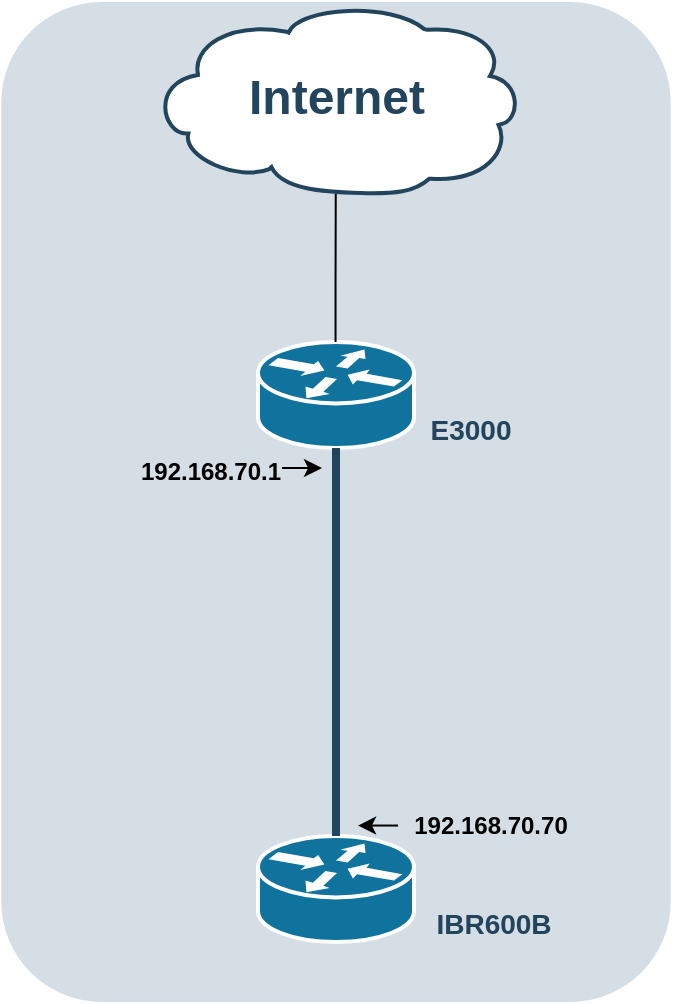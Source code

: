 <mxfile version="17.1.2" type="github">
  <diagram id="6a731a19-8d31-9384-78a2-239565b7b9f0" name="Page-1">
    <mxGraphModel dx="1375" dy="1917" grid="1" gridSize="10" guides="1" tooltips="1" connect="1" arrows="1" fold="1" page="1" pageScale="1" pageWidth="827" pageHeight="1169" background="none" math="0" shadow="0">
      <root>
        <mxCell id="0" />
        <mxCell id="1" parent="0" />
        <mxCell id="2086" value="" style="rounded=1;whiteSpace=wrap;html=1;strokeColor=none;fillColor=#BAC8D3;fontSize=24;fontColor=#23445D;align=center;opacity=60;" parent="1" vertex="1">
          <mxGeometry x="215.62" width="334.75" height="500" as="geometry" />
        </mxCell>
        <mxCell id="2087" value="&lt;font color=&quot;#23445d&quot;&gt;E3000&lt;/font&gt;" style="rounded=1;whiteSpace=wrap;html=1;strokeColor=none;fillColor=none;fontSize=14;fontColor=#742B21;align=center;fontStyle=1" parent="1" vertex="1">
          <mxGeometry x="414" y="204" width="73" height="19" as="geometry" />
        </mxCell>
        <mxCell id="2132" value="" style="shape=mxgraph.cisco.routers.router;html=1;dashed=0;fillColor=#10739E;strokeColor=#ffffff;strokeWidth=2;verticalLabelPosition=bottom;verticalAlign=top;fontFamily=Helvetica;fontSize=36;fontColor=#FFB366" parent="1" vertex="1">
          <mxGeometry x="344" y="170" width="78" height="53" as="geometry" />
        </mxCell>
        <mxCell id="2134" value="" style="shape=mxgraph.cisco.routers.router;html=1;dashed=0;fillColor=#10739E;strokeColor=#ffffff;strokeWidth=2;verticalLabelPosition=bottom;verticalAlign=top;fontFamily=Helvetica;fontSize=36;fontColor=#FFB366" parent="1" vertex="1">
          <mxGeometry x="344" y="417" width="78" height="53" as="geometry" />
        </mxCell>
        <mxCell id="2200" style="rounded=1;html=1;strokeColor=#23445D;endArrow=none;endFill=0;strokeWidth=4" parent="1" source="2132" target="2134" edge="1">
          <mxGeometry relative="1" as="geometry" />
        </mxCell>
        <mxCell id="2230" value="IBR600B" style="rounded=1;whiteSpace=wrap;html=1;strokeColor=none;fillColor=none;fontSize=14;fontColor=#23445D;align=center;fontStyle=1" parent="1" vertex="1">
          <mxGeometry x="414" y="451" width="96" height="19" as="geometry" />
        </mxCell>
        <mxCell id="E9ez-XwBaUj8NQudhiuh-2257" value="192.168.70.70" style="text;strokeColor=none;fillColor=none;html=1;fontSize=12;fontStyle=1;verticalAlign=middle;align=center;" vertex="1" parent="1">
          <mxGeometry x="410" y="407" width="100" height="10" as="geometry" />
        </mxCell>
        <mxCell id="E9ez-XwBaUj8NQudhiuh-2258" value="192.168.70.1" style="text;strokeColor=none;fillColor=none;html=1;fontSize=12;fontStyle=1;verticalAlign=middle;align=center;" vertex="1" parent="1">
          <mxGeometry x="270" y="230" width="100" height="10" as="geometry" />
        </mxCell>
        <mxCell id="E9ez-XwBaUj8NQudhiuh-2259" value="" style="endArrow=classic;html=1;rounded=0;fontSize=12;" edge="1" parent="1">
          <mxGeometry width="50" height="50" relative="1" as="geometry">
            <mxPoint x="356" y="233" as="sourcePoint" />
            <mxPoint x="376" y="233" as="targetPoint" />
          </mxGeometry>
        </mxCell>
        <mxCell id="E9ez-XwBaUj8NQudhiuh-2264" value="" style="endArrow=classic;html=1;rounded=0;fontSize=12;" edge="1" parent="1">
          <mxGeometry width="50" height="50" relative="1" as="geometry">
            <mxPoint x="406" y="260" as="sourcePoint" />
            <mxPoint x="406" y="260" as="targetPoint" />
            <Array as="points">
              <mxPoint x="406" y="260" />
            </Array>
          </mxGeometry>
        </mxCell>
        <mxCell id="E9ez-XwBaUj8NQudhiuh-2265" value="" style="endArrow=classic;html=1;rounded=0;fontSize=12;" edge="1" parent="1">
          <mxGeometry width="50" height="50" relative="1" as="geometry">
            <mxPoint x="414" y="411.77" as="sourcePoint" />
            <mxPoint x="394" y="411.77" as="targetPoint" />
            <Array as="points">
              <mxPoint x="394" y="411.77" />
            </Array>
          </mxGeometry>
        </mxCell>
        <mxCell id="E9ez-XwBaUj8NQudhiuh-2269" value="" style="endArrow=none;html=1;rounded=0;fontSize=12;startArrow=none;" edge="1" parent="1" source="2109" target="2086">
          <mxGeometry width="50" height="50" relative="1" as="geometry">
            <mxPoint x="382.77" y="170" as="sourcePoint" />
            <mxPoint x="382.77" y="110" as="targetPoint" />
            <Array as="points" />
          </mxGeometry>
        </mxCell>
        <mxCell id="2109" value="Internet" style="shape=mxgraph.cisco.storage.cloud;html=1;dashed=0;strokeColor=#23445D;fillColor=#ffffff;strokeWidth=2;fontFamily=Helvetica;fontSize=24;fontColor=#23445D;align=center;fontStyle=1" parent="1" vertex="1">
          <mxGeometry x="289.99" width="186" height="96" as="geometry" />
        </mxCell>
        <mxCell id="E9ez-XwBaUj8NQudhiuh-2270" value="" style="endArrow=none;html=1;rounded=0;fontSize=12;" edge="1" parent="1" target="2109">
          <mxGeometry width="50" height="50" relative="1" as="geometry">
            <mxPoint x="382.77" y="170" as="sourcePoint" />
            <mxPoint x="382.484" as="targetPoint" />
            <Array as="points">
              <mxPoint x="382.77" y="140" />
            </Array>
          </mxGeometry>
        </mxCell>
      </root>
    </mxGraphModel>
  </diagram>
</mxfile>
